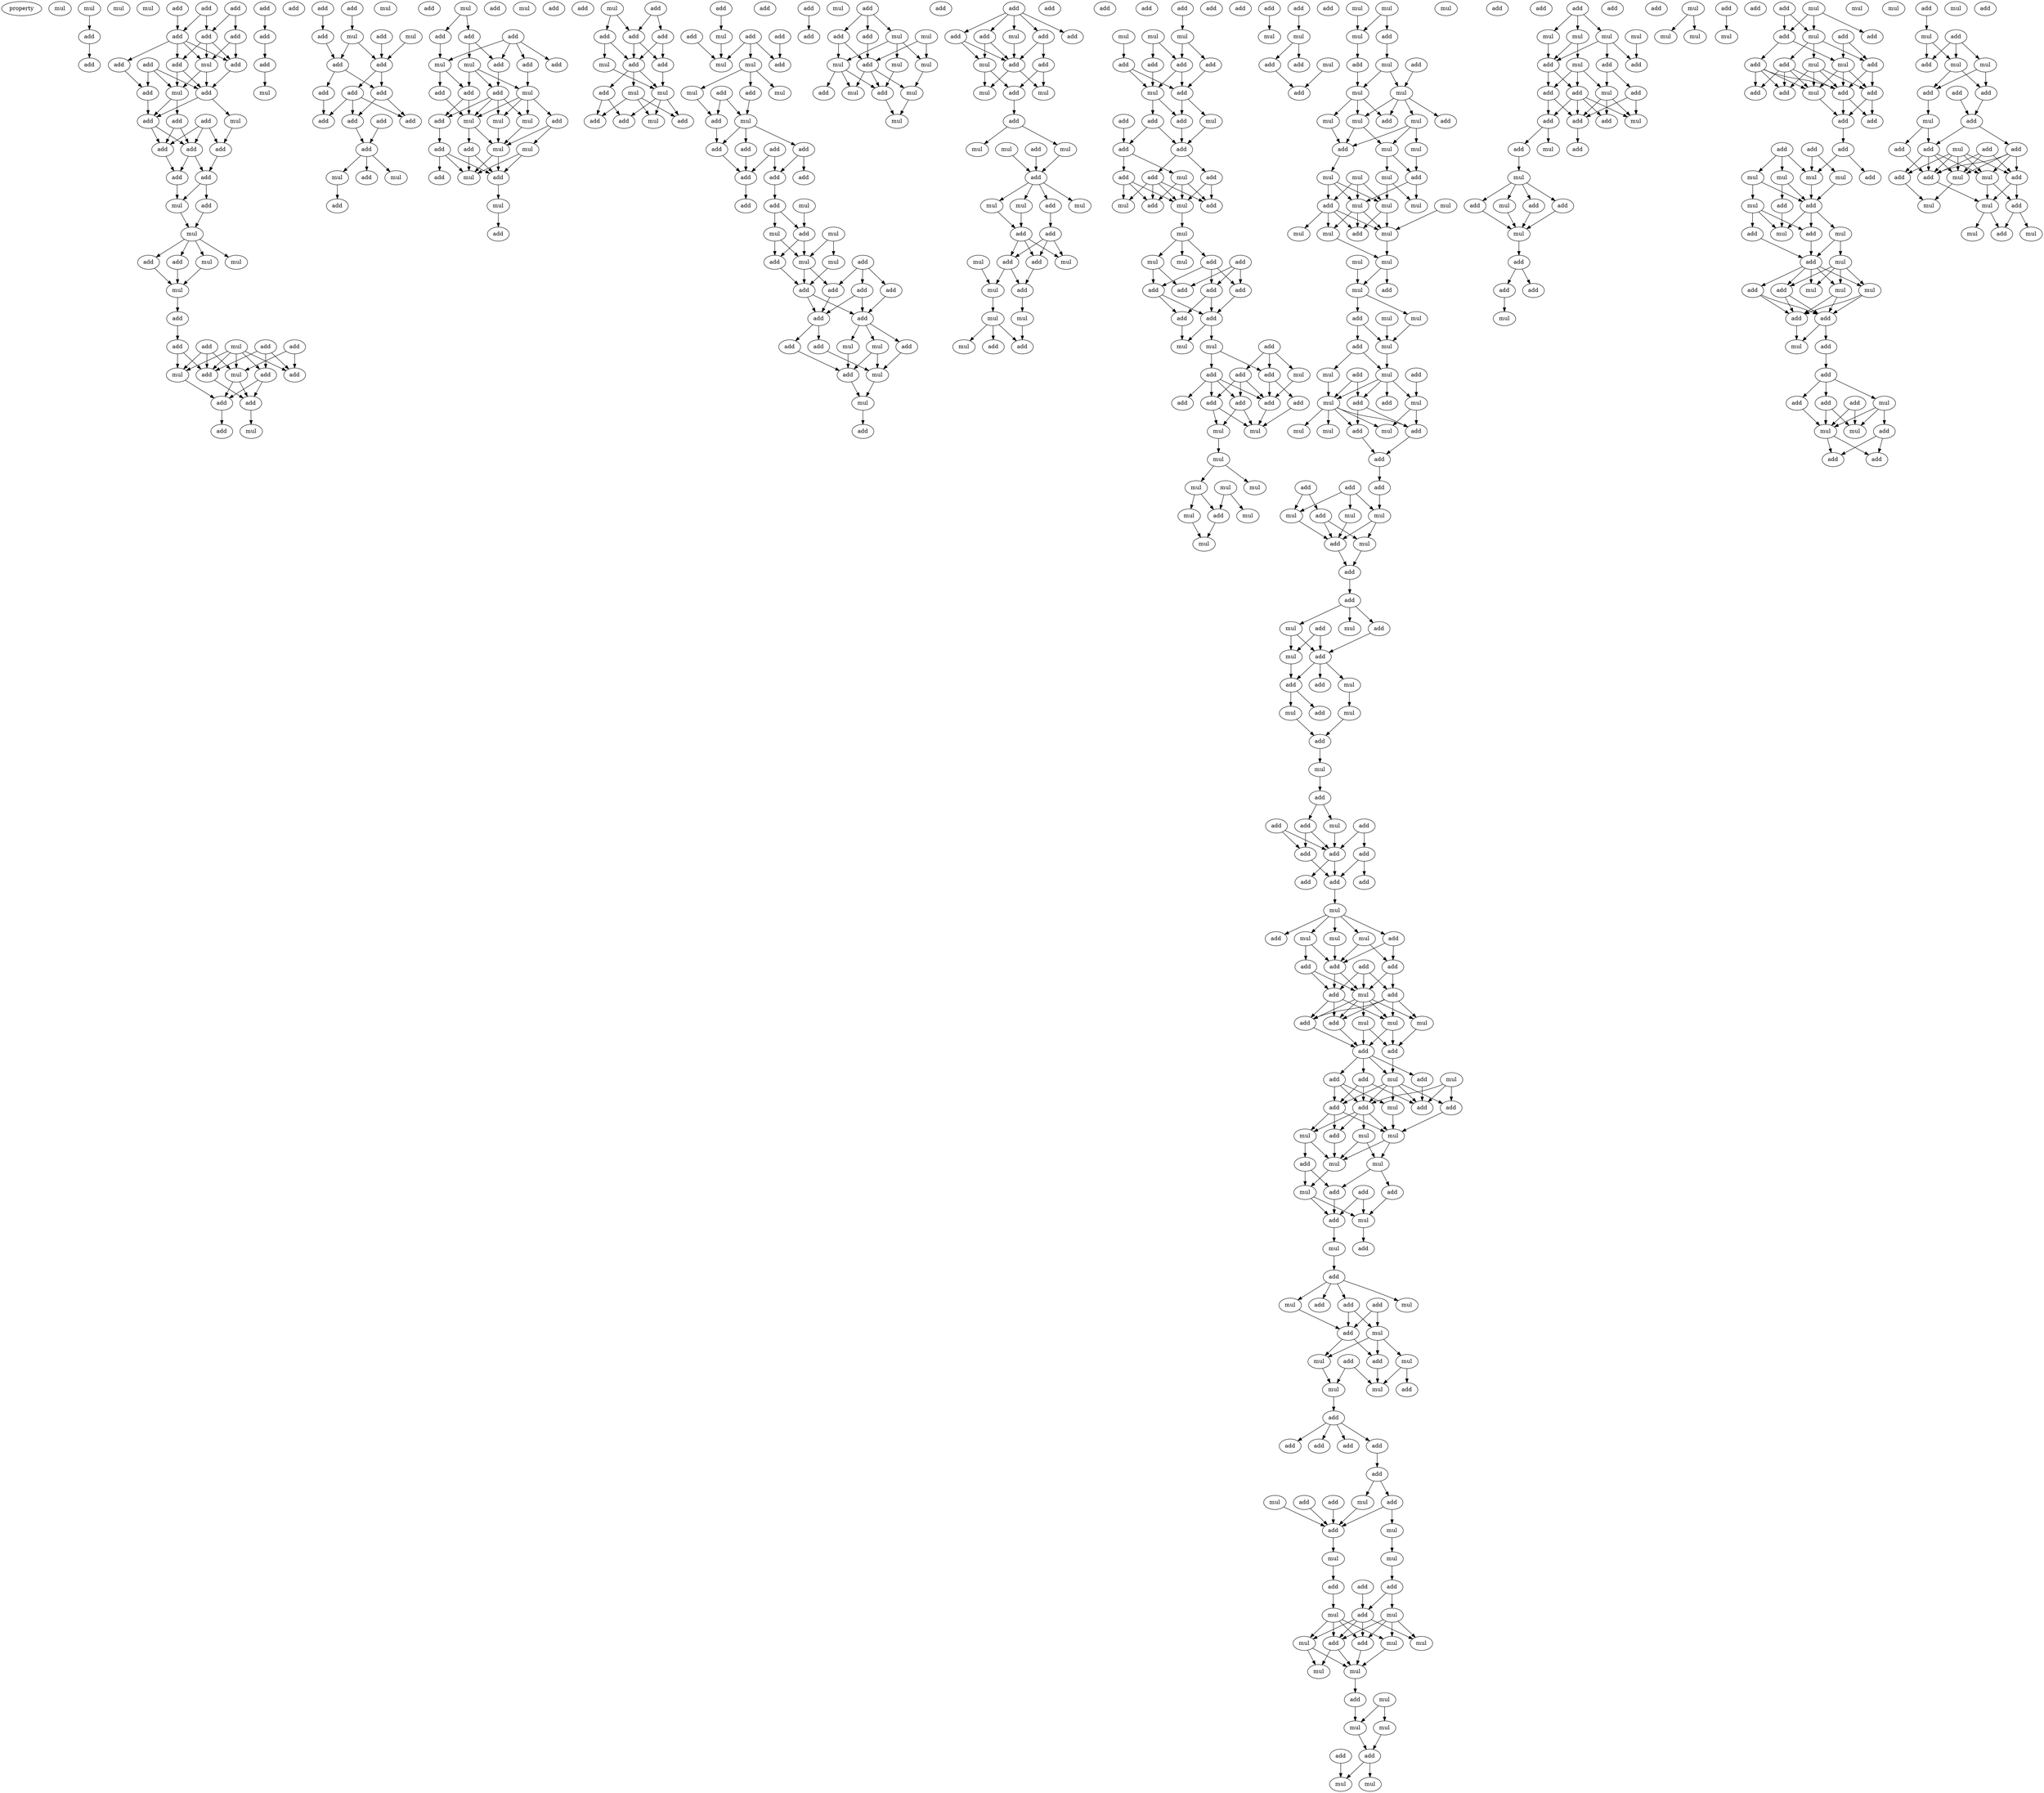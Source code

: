 digraph {
    node [fontcolor=black]
    property [mul=2,lf=1.2]
    0 [ label = mul ];
    1 [ label = mul ];
    2 [ label = mul ];
    3 [ label = add ];
    4 [ label = mul ];
    5 [ label = add ];
    6 [ label = add ];
    7 [ label = add ];
    8 [ label = add ];
    9 [ label = add ];
    10 [ label = add ];
    11 [ label = add ];
    12 [ label = add ];
    13 [ label = add ];
    14 [ label = mul ];
    15 [ label = add ];
    16 [ label = add ];
    17 [ label = add ];
    18 [ label = add ];
    19 [ label = mul ];
    20 [ label = add ];
    21 [ label = add ];
    22 [ label = add ];
    23 [ label = mul ];
    24 [ label = add ];
    25 [ label = add ];
    26 [ label = add ];
    27 [ label = add ];
    28 [ label = add ];
    29 [ label = add ];
    30 [ label = mul ];
    31 [ label = mul ];
    32 [ label = add ];
    33 [ label = mul ];
    34 [ label = add ];
    35 [ label = mul ];
    36 [ label = mul ];
    37 [ label = add ];
    38 [ label = add ];
    39 [ label = mul ];
    40 [ label = add ];
    41 [ label = add ];
    42 [ label = add ];
    43 [ label = add ];
    44 [ label = mul ];
    45 [ label = add ];
    46 [ label = mul ];
    47 [ label = add ];
    48 [ label = add ];
    49 [ label = add ];
    50 [ label = add ];
    51 [ label = add ];
    52 [ label = mul ];
    53 [ label = add ];
    54 [ label = add ];
    55 [ label = add ];
    56 [ label = mul ];
    57 [ label = add ];
    58 [ label = add ];
    59 [ label = add ];
    60 [ label = add ];
    61 [ label = mul ];
    62 [ label = mul ];
    63 [ label = add ];
    64 [ label = add ];
    65 [ label = add ];
    66 [ label = add ];
    67 [ label = add ];
    68 [ label = add ];
    69 [ label = add ];
    70 [ label = add ];
    71 [ label = add ];
    72 [ label = add ];
    73 [ label = mul ];
    74 [ label = mul ];
    75 [ label = add ];
    76 [ label = add ];
    77 [ label = mul ];
    78 [ label = add ];
    79 [ label = mul ];
    80 [ label = add ];
    81 [ label = add ];
    82 [ label = add ];
    83 [ label = add ];
    84 [ label = add ];
    85 [ label = add ];
    86 [ label = mul ];
    87 [ label = mul ];
    88 [ label = add ];
    89 [ label = add ];
    90 [ label = mul ];
    91 [ label = add ];
    92 [ label = mul ];
    93 [ label = add ];
    94 [ label = add ];
    95 [ label = mul ];
    96 [ label = mul ];
    97 [ label = mul ];
    98 [ label = add ];
    99 [ label = add ];
    100 [ label = mul ];
    101 [ label = mul ];
    102 [ label = add ];
    103 [ label = add ];
    104 [ label = add ];
    105 [ label = mul ];
    106 [ label = add ];
    107 [ label = mul ];
    108 [ label = add ];
    109 [ label = add ];
    110 [ label = add ];
    111 [ label = mul ];
    112 [ label = add ];
    113 [ label = add ];
    114 [ label = add ];
    115 [ label = add ];
    116 [ label = add ];
    117 [ label = mul ];
    118 [ label = add ];
    119 [ label = mul ];
    120 [ label = mul ];
    121 [ label = add ];
    122 [ label = mul ];
    123 [ label = add ];
    124 [ label = add ];
    125 [ label = add ];
    126 [ label = add ];
    127 [ label = add ];
    128 [ label = add ];
    129 [ label = add ];
    130 [ label = mul ];
    131 [ label = mul ];
    132 [ label = mul ];
    133 [ label = add ];
    134 [ label = add ];
    135 [ label = add ];
    136 [ label = mul ];
    137 [ label = mul ];
    138 [ label = add ];
    139 [ label = mul ];
    140 [ label = add ];
    141 [ label = add ];
    142 [ label = add ];
    143 [ label = add ];
    144 [ label = add ];
    145 [ label = add ];
    146 [ label = add ];
    147 [ label = add ];
    148 [ label = add ];
    149 [ label = mul ];
    150 [ label = mul ];
    151 [ label = add ];
    152 [ label = mul ];
    153 [ label = mul ];
    154 [ label = add ];
    155 [ label = mul ];
    156 [ label = add ];
    157 [ label = add ];
    158 [ label = add ];
    159 [ label = add ];
    160 [ label = add ];
    161 [ label = add ];
    162 [ label = add ];
    163 [ label = add ];
    164 [ label = add ];
    165 [ label = add ];
    166 [ label = mul ];
    167 [ label = mul ];
    168 [ label = add ];
    169 [ label = mul ];
    170 [ label = mul ];
    171 [ label = add ];
    172 [ label = add ];
    173 [ label = mul ];
    174 [ label = add ];
    175 [ label = add ];
    176 [ label = add ];
    177 [ label = add ];
    178 [ label = mul ];
    179 [ label = mul ];
    180 [ label = add ];
    181 [ label = mul ];
    182 [ label = add ];
    183 [ label = mul ];
    184 [ label = mul ];
    185 [ label = add ];
    186 [ label = mul ];
    187 [ label = add ];
    188 [ label = mul ];
    189 [ label = mul ];
    190 [ label = add ];
    191 [ label = add ];
    192 [ label = add ];
    193 [ label = add ];
    194 [ label = add ];
    195 [ label = mul ];
    196 [ label = mul ];
    197 [ label = add ];
    198 [ label = add ];
    199 [ label = add ];
    200 [ label = add ];
    201 [ label = mul ];
    202 [ label = mul ];
    203 [ label = add ];
    204 [ label = mul ];
    205 [ label = mul ];
    206 [ label = add ];
    207 [ label = mul ];
    208 [ label = add ];
    209 [ label = mul ];
    210 [ label = add ];
    211 [ label = add ];
    212 [ label = mul ];
    213 [ label = mul ];
    214 [ label = add ];
    215 [ label = add ];
    216 [ label = add ];
    217 [ label = add ];
    218 [ label = mul ];
    219 [ label = mul ];
    220 [ label = mul ];
    221 [ label = add ];
    222 [ label = mul ];
    223 [ label = mul ];
    224 [ label = add ];
    225 [ label = add ];
    226 [ label = mul ];
    227 [ label = add ];
    228 [ label = add ];
    229 [ label = mul ];
    230 [ label = mul ];
    231 [ label = mul ];
    232 [ label = add ];
    233 [ label = add ];
    234 [ label = add ];
    235 [ label = add ];
    236 [ label = add ];
    237 [ label = mul ];
    238 [ label = add ];
    239 [ label = add ];
    240 [ label = add ];
    241 [ label = mul ];
    242 [ label = add ];
    243 [ label = add ];
    244 [ label = mul ];
    245 [ label = add ];
    246 [ label = add ];
    247 [ label = add ];
    248 [ label = mul ];
    249 [ label = mul ];
    250 [ label = add ];
    251 [ label = add ];
    252 [ label = mul ];
    253 [ label = mul ];
    254 [ label = add ];
    255 [ label = add ];
    256 [ label = mul ];
    257 [ label = add ];
    258 [ label = add ];
    259 [ label = add ];
    260 [ label = add ];
    261 [ label = add ];
    262 [ label = add ];
    263 [ label = add ];
    264 [ label = mul ];
    265 [ label = mul ];
    266 [ label = add ];
    267 [ label = add ];
    268 [ label = add ];
    269 [ label = mul ];
    270 [ label = add ];
    271 [ label = add ];
    272 [ label = add ];
    273 [ label = add ];
    274 [ label = add ];
    275 [ label = add ];
    276 [ label = mul ];
    277 [ label = mul ];
    278 [ label = add ];
    279 [ label = mul ];
    280 [ label = mul ];
    281 [ label = mul ];
    282 [ label = mul ];
    283 [ label = mul ];
    284 [ label = add ];
    285 [ label = mul ];
    286 [ label = mul ];
    287 [ label = add ];
    288 [ label = mul ];
    289 [ label = add ];
    290 [ label = mul ];
    291 [ label = add ];
    292 [ label = add ];
    293 [ label = add ];
    294 [ label = mul ];
    295 [ label = add ];
    296 [ label = mul ];
    297 [ label = mul ];
    298 [ label = mul ];
    299 [ label = add ];
    300 [ label = mul ];
    301 [ label = add ];
    302 [ label = add ];
    303 [ label = mul ];
    304 [ label = mul ];
    305 [ label = mul ];
    306 [ label = mul ];
    307 [ label = mul ];
    308 [ label = add ];
    309 [ label = add ];
    310 [ label = mul ];
    311 [ label = mul ];
    312 [ label = add ];
    313 [ label = add ];
    314 [ label = mul ];
    315 [ label = mul ];
    316 [ label = mul ];
    317 [ label = mul ];
    318 [ label = mul ];
    319 [ label = mul ];
    320 [ label = mul ];
    321 [ label = add ];
    322 [ label = mul ];
    323 [ label = mul ];
    324 [ label = add ];
    325 [ label = mul ];
    326 [ label = mul ];
    327 [ label = mul ];
    328 [ label = mul ];
    329 [ label = add ];
    330 [ label = add ];
    331 [ label = mul ];
    332 [ label = mul ];
    333 [ label = mul ];
    334 [ label = add ];
    335 [ label = add ];
    336 [ label = mul ];
    337 [ label = add ];
    338 [ label = mul ];
    339 [ label = mul ];
    340 [ label = add ];
    341 [ label = add ];
    342 [ label = mul ];
    343 [ label = mul ];
    344 [ label = add ];
    345 [ label = add ];
    346 [ label = mul ];
    347 [ label = mul ];
    348 [ label = add ];
    349 [ label = add ];
    350 [ label = add ];
    351 [ label = add ];
    352 [ label = add ];
    353 [ label = mul ];
    354 [ label = mul ];
    355 [ label = mul ];
    356 [ label = mul ];
    357 [ label = add ];
    358 [ label = add ];
    359 [ label = add ];
    360 [ label = mul ];
    361 [ label = add ];
    362 [ label = mul ];
    363 [ label = add ];
    364 [ label = mul ];
    365 [ label = add ];
    366 [ label = mul ];
    367 [ label = mul ];
    368 [ label = add ];
    369 [ label = add ];
    370 [ label = add ];
    371 [ label = mul ];
    372 [ label = mul ];
    373 [ label = add ];
    374 [ label = mul ];
    375 [ label = add ];
    376 [ label = mul ];
    377 [ label = add ];
    378 [ label = add ];
    379 [ label = add ];
    380 [ label = add ];
    381 [ label = add ];
    382 [ label = add ];
    383 [ label = add ];
    384 [ label = add ];
    385 [ label = add ];
    386 [ label = add ];
    387 [ label = mul ];
    388 [ label = add ];
    389 [ label = mul ];
    390 [ label = mul ];
    391 [ label = add ];
    392 [ label = mul ];
    393 [ label = add ];
    394 [ label = add ];
    395 [ label = add ];
    396 [ label = add ];
    397 [ label = mul ];
    398 [ label = add ];
    399 [ label = add ];
    400 [ label = mul ];
    401 [ label = mul ];
    402 [ label = add ];
    403 [ label = add ];
    404 [ label = mul ];
    405 [ label = add ];
    406 [ label = add ];
    407 [ label = mul ];
    408 [ label = mul ];
    409 [ label = add ];
    410 [ label = add ];
    411 [ label = add ];
    412 [ label = mul ];
    413 [ label = add ];
    414 [ label = add ];
    415 [ label = add ];
    416 [ label = add ];
    417 [ label = add ];
    418 [ label = mul ];
    419 [ label = mul ];
    420 [ label = mul ];
    421 [ label = add ];
    422 [ label = mul ];
    423 [ label = mul ];
    424 [ label = mul ];
    425 [ label = add ];
    426 [ label = add ];
    427 [ label = add ];
    428 [ label = mul ];
    429 [ label = add ];
    430 [ label = mul ];
    431 [ label = add ];
    432 [ label = add ];
    433 [ label = add ];
    434 [ label = mul ];
    435 [ label = mul ];
    436 [ label = add ];
    437 [ label = add ];
    438 [ label = mul ];
    439 [ label = add ];
    440 [ label = add ];
    441 [ label = mul ];
    442 [ label = mul ];
    443 [ label = add ];
    444 [ label = add ];
    445 [ label = mul ];
    446 [ label = mul ];
    447 [ label = add ];
    448 [ label = add ];
    449 [ label = add ];
    450 [ label = add ];
    451 [ label = add ];
    452 [ label = add ];
    453 [ label = add ];
    454 [ label = mul ];
    455 [ label = mul ];
    456 [ label = add ];
    457 [ label = add ];
    458 [ label = mul ];
    459 [ label = add ];
    460 [ label = mul ];
    461 [ label = mul ];
    462 [ label = add ];
    463 [ label = add ];
    464 [ label = add ];
    465 [ label = add ];
    466 [ label = mul ];
    467 [ label = mul ];
    468 [ label = add ];
    469 [ label = mul ];
    470 [ label = mul ];
    471 [ label = mul ];
    472 [ label = add ];
    473 [ label = mul ];
    474 [ label = mul ];
    475 [ label = add ];
    476 [ label = mul ];
    477 [ label = mul ];
    478 [ label = mul ];
    479 [ label = add ];
    480 [ label = add ];
    481 [ label = add ];
    482 [ label = mul ];
    483 [ label = mul ];
    484 [ label = add ];
    485 [ label = mul ];
    486 [ label = mul ];
    487 [ label = mul ];
    488 [ label = mul ];
    489 [ label = mul ];
    490 [ label = add ];
    491 [ label = add ];
    492 [ label = add ];
    493 [ label = add ];
    494 [ label = add ];
    495 [ label = mul ];
    496 [ label = add ];
    497 [ label = mul ];
    498 [ label = add ];
    499 [ label = add ];
    500 [ label = add ];
    501 [ label = add ];
    502 [ label = add ];
    503 [ label = mul ];
    504 [ label = mul ];
    505 [ label = add ];
    506 [ label = mul ];
    507 [ label = add ];
    508 [ label = add ];
    509 [ label = add ];
    510 [ label = mul ];
    511 [ label = add ];
    512 [ label = add ];
    513 [ label = add ];
    514 [ label = add ];
    515 [ label = mul ];
    516 [ label = mul ];
    517 [ label = mul ];
    518 [ label = mul ];
    519 [ label = add ];
    520 [ label = mul ];
    521 [ label = add ];
    522 [ label = mul ];
    523 [ label = add ];
    524 [ label = add ];
    525 [ label = add ];
    526 [ label = add ];
    527 [ label = mul ];
    528 [ label = add ];
    529 [ label = mul ];
    530 [ label = add ];
    531 [ label = add ];
    532 [ label = mul ];
    533 [ label = add ];
    534 [ label = add ];
    535 [ label = mul ];
    536 [ label = add ];
    537 [ label = add ];
    538 [ label = add ];
    539 [ label = add ];
    540 [ label = add ];
    541 [ label = add ];
    542 [ label = add ];
    543 [ label = mul ];
    544 [ label = mul ];
    545 [ label = mul ];
    546 [ label = mul ];
    547 [ label = add ];
    548 [ label = add ];
    549 [ label = add ];
    550 [ label = mul ];
    551 [ label = mul ];
    552 [ label = mul ];
    553 [ label = add ];
    554 [ label = add ];
    555 [ label = add ];
    556 [ label = mul ];
    557 [ label = add ];
    558 [ label = add ];
    559 [ label = mul ];
    560 [ label = mul ];
    561 [ label = mul ];
    562 [ label = add ];
    563 [ label = add ];
    564 [ label = mul ];
    565 [ label = add ];
    566 [ label = mul ];
    567 [ label = add ];
    568 [ label = add ];
    569 [ label = add ];
    570 [ label = mul ];
    571 [ label = add ];
    572 [ label = mul ];
    573 [ label = mul ];
    574 [ label = add ];
    575 [ label = add ];
    576 [ label = add ];
    577 [ label = mul ];
    578 [ label = add ];
    579 [ label = add ];
    580 [ label = mul ];
    581 [ label = mul ];
    582 [ label = mul ];
    583 [ label = add ];
    584 [ label = mul ];
    585 [ label = add ];
    586 [ label = add ];
    587 [ label = add ];
    588 [ label = mul ];
    589 [ label = add ];
    590 [ label = add ];
    591 [ label = add ];
    592 [ label = add ];
    593 [ label = mul ];
    594 [ label = add ];
    595 [ label = mul ];
    596 [ label = add ];
    597 [ label = add ];
    598 [ label = add ];
    599 [ label = mul ];
    600 [ label = add ];
    601 [ label = add ];
    602 [ label = mul ];
    603 [ label = mul ];
    604 [ label = mul ];
    605 [ label = add ];
    606 [ label = mul ];
    1 -> 3 [ name = 0 ];
    3 -> 6 [ name = 1 ];
    5 -> 11 [ name = 2 ];
    7 -> 9 [ name = 3 ];
    7 -> 10 [ name = 4 ];
    8 -> 9 [ name = 5 ];
    8 -> 11 [ name = 6 ];
    9 -> 13 [ name = 7 ];
    9 -> 14 [ name = 8 ];
    9 -> 15 [ name = 9 ];
    10 -> 14 [ name = 10 ];
    10 -> 15 [ name = 11 ];
    11 -> 12 [ name = 12 ];
    11 -> 13 [ name = 13 ];
    11 -> 14 [ name = 14 ];
    11 -> 15 [ name = 15 ];
    12 -> 18 [ name = 16 ];
    13 -> 17 [ name = 17 ];
    13 -> 19 [ name = 18 ];
    14 -> 17 [ name = 19 ];
    14 -> 19 [ name = 20 ];
    15 -> 17 [ name = 21 ];
    16 -> 17 [ name = 22 ];
    16 -> 18 [ name = 23 ];
    16 -> 19 [ name = 24 ];
    17 -> 20 [ name = 25 ];
    17 -> 23 [ name = 26 ];
    18 -> 20 [ name = 27 ];
    19 -> 20 [ name = 28 ];
    19 -> 22 [ name = 29 ];
    20 -> 25 [ name = 30 ];
    20 -> 26 [ name = 31 ];
    21 -> 24 [ name = 32 ];
    21 -> 25 [ name = 33 ];
    21 -> 26 [ name = 34 ];
    22 -> 25 [ name = 35 ];
    22 -> 26 [ name = 36 ];
    23 -> 24 [ name = 37 ];
    24 -> 27 [ name = 38 ];
    25 -> 28 [ name = 39 ];
    26 -> 27 [ name = 40 ];
    26 -> 28 [ name = 41 ];
    27 -> 29 [ name = 42 ];
    27 -> 30 [ name = 43 ];
    28 -> 30 [ name = 44 ];
    29 -> 31 [ name = 45 ];
    30 -> 31 [ name = 46 ];
    31 -> 32 [ name = 47 ];
    31 -> 33 [ name = 48 ];
    31 -> 34 [ name = 49 ];
    31 -> 35 [ name = 50 ];
    32 -> 36 [ name = 51 ];
    34 -> 36 [ name = 52 ];
    35 -> 36 [ name = 53 ];
    36 -> 37 [ name = 54 ];
    37 -> 42 [ name = 55 ];
    38 -> 44 [ name = 56 ];
    38 -> 46 [ name = 57 ];
    38 -> 47 [ name = 58 ];
    39 -> 43 [ name = 59 ];
    39 -> 44 [ name = 60 ];
    39 -> 45 [ name = 61 ];
    39 -> 46 [ name = 62 ];
    39 -> 47 [ name = 63 ];
    40 -> 43 [ name = 64 ];
    40 -> 45 [ name = 65 ];
    40 -> 47 [ name = 66 ];
    41 -> 44 [ name = 67 ];
    41 -> 45 [ name = 68 ];
    42 -> 46 [ name = 69 ];
    42 -> 47 [ name = 70 ];
    43 -> 48 [ name = 71 ];
    43 -> 49 [ name = 72 ];
    44 -> 48 [ name = 73 ];
    44 -> 49 [ name = 74 ];
    46 -> 49 [ name = 75 ];
    47 -> 48 [ name = 76 ];
    48 -> 52 [ name = 77 ];
    49 -> 51 [ name = 78 ];
    50 -> 53 [ name = 79 ];
    53 -> 55 [ name = 80 ];
    55 -> 56 [ name = 81 ];
    57 -> 60 [ name = 82 ];
    58 -> 62 [ name = 83 ];
    59 -> 64 [ name = 84 ];
    60 -> 63 [ name = 85 ];
    61 -> 64 [ name = 86 ];
    62 -> 63 [ name = 87 ];
    62 -> 64 [ name = 88 ];
    63 -> 65 [ name = 89 ];
    63 -> 67 [ name = 90 ];
    64 -> 66 [ name = 91 ];
    64 -> 67 [ name = 92 ];
    65 -> 71 [ name = 93 ];
    66 -> 68 [ name = 94 ];
    66 -> 70 [ name = 95 ];
    66 -> 71 [ name = 96 ];
    67 -> 68 [ name = 97 ];
    67 -> 70 [ name = 98 ];
    68 -> 72 [ name = 99 ];
    69 -> 72 [ name = 100 ];
    72 -> 73 [ name = 101 ];
    72 -> 75 [ name = 102 ];
    72 -> 77 [ name = 103 ];
    73 -> 78 [ name = 104 ];
    79 -> 80 [ name = 105 ];
    79 -> 82 [ name = 106 ];
    80 -> 86 [ name = 107 ];
    81 -> 83 [ name = 108 ];
    81 -> 84 [ name = 109 ];
    81 -> 85 [ name = 110 ];
    81 -> 86 [ name = 111 ];
    82 -> 83 [ name = 112 ];
    82 -> 87 [ name = 113 ];
    83 -> 91 [ name = 114 ];
    85 -> 90 [ name = 115 ];
    86 -> 88 [ name = 116 ];
    86 -> 89 [ name = 117 ];
    87 -> 88 [ name = 118 ];
    87 -> 90 [ name = 119 ];
    87 -> 91 [ name = 120 ];
    88 -> 92 [ name = 121 ];
    88 -> 93 [ name = 122 ];
    89 -> 92 [ name = 123 ];
    90 -> 92 [ name = 124 ];
    90 -> 94 [ name = 125 ];
    90 -> 95 [ name = 126 ];
    90 -> 96 [ name = 127 ];
    91 -> 92 [ name = 128 ];
    91 -> 93 [ name = 129 ];
    91 -> 95 [ name = 130 ];
    91 -> 96 [ name = 131 ];
    92 -> 97 [ name = 132 ];
    92 -> 98 [ name = 133 ];
    93 -> 99 [ name = 134 ];
    94 -> 97 [ name = 135 ];
    94 -> 100 [ name = 136 ];
    95 -> 97 [ name = 137 ];
    96 -> 97 [ name = 138 ];
    97 -> 101 [ name = 139 ];
    97 -> 104 [ name = 140 ];
    98 -> 101 [ name = 141 ];
    98 -> 104 [ name = 142 ];
    99 -> 101 [ name = 143 ];
    99 -> 102 [ name = 144 ];
    99 -> 104 [ name = 145 ];
    100 -> 101 [ name = 146 ];
    100 -> 104 [ name = 147 ];
    104 -> 105 [ name = 148 ];
    105 -> 106 [ name = 149 ];
    110 -> 112 [ name = 150 ];
    110 -> 114 [ name = 151 ];
    111 -> 112 [ name = 152 ];
    111 -> 113 [ name = 153 ];
    112 -> 115 [ name = 154 ];
    112 -> 116 [ name = 155 ];
    113 -> 115 [ name = 156 ];
    113 -> 117 [ name = 157 ];
    114 -> 115 [ name = 158 ];
    114 -> 116 [ name = 159 ];
    115 -> 118 [ name = 160 ];
    115 -> 119 [ name = 161 ];
    115 -> 120 [ name = 162 ];
    116 -> 120 [ name = 163 ];
    117 -> 120 [ name = 164 ];
    118 -> 121 [ name = 165 ];
    118 -> 123 [ name = 166 ];
    119 -> 121 [ name = 167 ];
    119 -> 122 [ name = 168 ];
    119 -> 124 [ name = 169 ];
    120 -> 122 [ name = 170 ];
    120 -> 123 [ name = 171 ];
    120 -> 124 [ name = 172 ];
    125 -> 130 [ name = 173 ];
    126 -> 131 [ name = 174 ];
    127 -> 131 [ name = 175 ];
    127 -> 132 [ name = 176 ];
    127 -> 133 [ name = 177 ];
    128 -> 133 [ name = 178 ];
    130 -> 131 [ name = 179 ];
    132 -> 135 [ name = 180 ];
    132 -> 136 [ name = 181 ];
    132 -> 137 [ name = 182 ];
    134 -> 138 [ name = 183 ];
    134 -> 139 [ name = 184 ];
    135 -> 139 [ name = 185 ];
    136 -> 138 [ name = 186 ];
    138 -> 141 [ name = 187 ];
    139 -> 141 [ name = 188 ];
    139 -> 142 [ name = 189 ];
    139 -> 143 [ name = 190 ];
    140 -> 144 [ name = 191 ];
    140 -> 145 [ name = 192 ];
    141 -> 145 [ name = 193 ];
    142 -> 145 [ name = 194 ];
    143 -> 144 [ name = 195 ];
    143 -> 146 [ name = 196 ];
    144 -> 147 [ name = 197 ];
    145 -> 148 [ name = 198 ];
    147 -> 150 [ name = 199 ];
    147 -> 151 [ name = 200 ];
    149 -> 151 [ name = 201 ];
    150 -> 153 [ name = 202 ];
    150 -> 156 [ name = 203 ];
    151 -> 153 [ name = 204 ];
    151 -> 156 [ name = 205 ];
    152 -> 153 [ name = 206 ];
    152 -> 155 [ name = 207 ];
    153 -> 158 [ name = 208 ];
    153 -> 160 [ name = 209 ];
    154 -> 157 [ name = 210 ];
    154 -> 158 [ name = 211 ];
    154 -> 159 [ name = 212 ];
    155 -> 160 [ name = 213 ];
    156 -> 160 [ name = 214 ];
    157 -> 161 [ name = 215 ];
    158 -> 162 [ name = 216 ];
    159 -> 161 [ name = 217 ];
    159 -> 162 [ name = 218 ];
    160 -> 161 [ name = 219 ];
    160 -> 162 [ name = 220 ];
    161 -> 165 [ name = 221 ];
    161 -> 166 [ name = 222 ];
    161 -> 167 [ name = 223 ];
    162 -> 163 [ name = 224 ];
    162 -> 164 [ name = 225 ];
    163 -> 169 [ name = 226 ];
    164 -> 168 [ name = 227 ];
    165 -> 169 [ name = 228 ];
    166 -> 168 [ name = 229 ];
    167 -> 168 [ name = 230 ];
    167 -> 169 [ name = 231 ];
    168 -> 170 [ name = 232 ];
    169 -> 170 [ name = 233 ];
    170 -> 171 [ name = 234 ];
    172 -> 174 [ name = 235 ];
    175 -> 177 [ name = 236 ];
    175 -> 178 [ name = 237 ];
    175 -> 180 [ name = 238 ];
    177 -> 182 [ name = 239 ];
    178 -> 181 [ name = 240 ];
    178 -> 183 [ name = 241 ];
    178 -> 184 [ name = 242 ];
    179 -> 181 [ name = 243 ];
    179 -> 182 [ name = 244 ];
    180 -> 182 [ name = 245 ];
    180 -> 184 [ name = 246 ];
    181 -> 186 [ name = 247 ];
    182 -> 186 [ name = 248 ];
    182 -> 187 [ name = 249 ];
    182 -> 188 [ name = 250 ];
    183 -> 187 [ name = 251 ];
    184 -> 185 [ name = 252 ];
    184 -> 187 [ name = 253 ];
    184 -> 188 [ name = 254 ];
    186 -> 189 [ name = 255 ];
    187 -> 189 [ name = 256 ];
    190 -> 191 [ name = 257 ];
    190 -> 192 [ name = 258 ];
    190 -> 193 [ name = 259 ];
    190 -> 194 [ name = 260 ];
    190 -> 195 [ name = 261 ];
    191 -> 197 [ name = 262 ];
    191 -> 198 [ name = 263 ];
    192 -> 196 [ name = 264 ];
    192 -> 198 [ name = 265 ];
    194 -> 196 [ name = 266 ];
    194 -> 198 [ name = 267 ];
    195 -> 198 [ name = 268 ];
    196 -> 199 [ name = 269 ];
    196 -> 201 [ name = 270 ];
    197 -> 199 [ name = 271 ];
    197 -> 202 [ name = 272 ];
    198 -> 201 [ name = 273 ];
    198 -> 202 [ name = 274 ];
    199 -> 203 [ name = 275 ];
    203 -> 205 [ name = 276 ];
    203 -> 207 [ name = 277 ];
    204 -> 208 [ name = 278 ];
    206 -> 208 [ name = 279 ];
    207 -> 208 [ name = 280 ];
    208 -> 209 [ name = 281 ];
    208 -> 211 [ name = 282 ];
    208 -> 212 [ name = 283 ];
    208 -> 213 [ name = 284 ];
    209 -> 214 [ name = 285 ];
    211 -> 215 [ name = 286 ];
    212 -> 214 [ name = 287 ];
    214 -> 216 [ name = 288 ];
    214 -> 217 [ name = 289 ];
    214 -> 218 [ name = 290 ];
    215 -> 216 [ name = 291 ];
    215 -> 217 [ name = 292 ];
    215 -> 218 [ name = 293 ];
    216 -> 220 [ name = 294 ];
    216 -> 221 [ name = 295 ];
    217 -> 221 [ name = 296 ];
    219 -> 220 [ name = 297 ];
    220 -> 222 [ name = 298 ];
    221 -> 223 [ name = 299 ];
    222 -> 224 [ name = 300 ];
    222 -> 225 [ name = 301 ];
    222 -> 226 [ name = 302 ];
    223 -> 225 [ name = 303 ];
    228 -> 229 [ name = 304 ];
    229 -> 233 [ name = 305 ];
    229 -> 234 [ name = 306 ];
    230 -> 232 [ name = 307 ];
    230 -> 234 [ name = 308 ];
    231 -> 235 [ name = 309 ];
    232 -> 237 [ name = 310 ];
    233 -> 236 [ name = 311 ];
    234 -> 236 [ name = 312 ];
    234 -> 237 [ name = 313 ];
    235 -> 236 [ name = 314 ];
    235 -> 237 [ name = 315 ];
    236 -> 239 [ name = 316 ];
    236 -> 241 [ name = 317 ];
    237 -> 238 [ name = 318 ];
    237 -> 239 [ name = 319 ];
    238 -> 242 [ name = 320 ];
    238 -> 243 [ name = 321 ];
    239 -> 243 [ name = 322 ];
    240 -> 242 [ name = 323 ];
    241 -> 243 [ name = 324 ];
    242 -> 244 [ name = 325 ];
    242 -> 245 [ name = 326 ];
    243 -> 246 [ name = 327 ];
    243 -> 247 [ name = 328 ];
    244 -> 249 [ name = 329 ];
    244 -> 250 [ name = 330 ];
    244 -> 251 [ name = 331 ];
    245 -> 248 [ name = 332 ];
    245 -> 249 [ name = 333 ];
    245 -> 251 [ name = 334 ];
    246 -> 248 [ name = 335 ];
    246 -> 249 [ name = 336 ];
    246 -> 250 [ name = 337 ];
    246 -> 251 [ name = 338 ];
    247 -> 249 [ name = 339 ];
    247 -> 250 [ name = 340 ];
    249 -> 252 [ name = 341 ];
    252 -> 253 [ name = 342 ];
    252 -> 255 [ name = 343 ];
    252 -> 256 [ name = 344 ];
    253 -> 257 [ name = 345 ];
    253 -> 260 [ name = 346 ];
    254 -> 257 [ name = 347 ];
    254 -> 258 [ name = 348 ];
    254 -> 259 [ name = 349 ];
    255 -> 258 [ name = 350 ];
    255 -> 259 [ name = 351 ];
    255 -> 260 [ name = 352 ];
    258 -> 262 [ name = 353 ];
    259 -> 261 [ name = 354 ];
    259 -> 262 [ name = 355 ];
    260 -> 261 [ name = 356 ];
    260 -> 262 [ name = 357 ];
    261 -> 264 [ name = 358 ];
    262 -> 264 [ name = 359 ];
    262 -> 265 [ name = 360 ];
    263 -> 267 [ name = 361 ];
    263 -> 269 [ name = 362 ];
    263 -> 270 [ name = 363 ];
    265 -> 267 [ name = 364 ];
    265 -> 268 [ name = 365 ];
    267 -> 271 [ name = 366 ];
    267 -> 272 [ name = 367 ];
    268 -> 272 [ name = 368 ];
    268 -> 273 [ name = 369 ];
    268 -> 274 [ name = 370 ];
    268 -> 275 [ name = 371 ];
    269 -> 272 [ name = 372 ];
    270 -> 272 [ name = 373 ];
    270 -> 274 [ name = 374 ];
    270 -> 275 [ name = 375 ];
    271 -> 277 [ name = 376 ];
    272 -> 277 [ name = 377 ];
    274 -> 276 [ name = 378 ];
    274 -> 277 [ name = 379 ];
    275 -> 276 [ name = 380 ];
    275 -> 277 [ name = 381 ];
    276 -> 279 [ name = 382 ];
    279 -> 280 [ name = 383 ];
    279 -> 281 [ name = 384 ];
    280 -> 284 [ name = 385 ];
    280 -> 285 [ name = 386 ];
    282 -> 283 [ name = 387 ];
    282 -> 284 [ name = 388 ];
    284 -> 286 [ name = 389 ];
    285 -> 286 [ name = 390 ];
    287 -> 288 [ name = 391 ];
    289 -> 290 [ name = 392 ];
    290 -> 291 [ name = 393 ];
    290 -> 292 [ name = 394 ];
    291 -> 295 [ name = 395 ];
    294 -> 295 [ name = 396 ];
    296 -> 298 [ name = 397 ];
    297 -> 298 [ name = 398 ];
    297 -> 299 [ name = 399 ];
    298 -> 301 [ name = 400 ];
    299 -> 300 [ name = 401 ];
    300 -> 303 [ name = 402 ];
    300 -> 304 [ name = 403 ];
    301 -> 304 [ name = 404 ];
    302 -> 303 [ name = 405 ];
    303 -> 305 [ name = 406 ];
    303 -> 306 [ name = 407 ];
    303 -> 308 [ name = 408 ];
    303 -> 309 [ name = 409 ];
    304 -> 306 [ name = 410 ];
    304 -> 307 [ name = 411 ];
    304 -> 308 [ name = 412 ];
    305 -> 310 [ name = 413 ];
    305 -> 311 [ name = 414 ];
    305 -> 312 [ name = 415 ];
    306 -> 311 [ name = 416 ];
    306 -> 312 [ name = 417 ];
    307 -> 312 [ name = 418 ];
    310 -> 313 [ name = 419 ];
    311 -> 313 [ name = 420 ];
    311 -> 315 [ name = 421 ];
    312 -> 314 [ name = 422 ];
    313 -> 317 [ name = 423 ];
    313 -> 319 [ name = 424 ];
    314 -> 319 [ name = 425 ];
    314 -> 320 [ name = 426 ];
    314 -> 321 [ name = 427 ];
    315 -> 317 [ name = 428 ];
    315 -> 320 [ name = 429 ];
    316 -> 319 [ name = 430 ];
    316 -> 320 [ name = 431 ];
    316 -> 321 [ name = 432 ];
    318 -> 323 [ name = 433 ];
    319 -> 322 [ name = 434 ];
    319 -> 323 [ name = 435 ];
    319 -> 324 [ name = 436 ];
    320 -> 323 [ name = 437 ];
    320 -> 324 [ name = 438 ];
    321 -> 322 [ name = 439 ];
    321 -> 323 [ name = 440 ];
    321 -> 324 [ name = 441 ];
    321 -> 325 [ name = 442 ];
    322 -> 326 [ name = 443 ];
    323 -> 326 [ name = 444 ];
    326 -> 328 [ name = 445 ];
    326 -> 329 [ name = 446 ];
    327 -> 328 [ name = 447 ];
    328 -> 330 [ name = 448 ];
    328 -> 332 [ name = 449 ];
    330 -> 333 [ name = 450 ];
    330 -> 334 [ name = 451 ];
    331 -> 333 [ name = 452 ];
    332 -> 333 [ name = 453 ];
    333 -> 338 [ name = 454 ];
    334 -> 336 [ name = 455 ];
    334 -> 338 [ name = 456 ];
    335 -> 342 [ name = 457 ];
    336 -> 339 [ name = 458 ];
    337 -> 339 [ name = 459 ];
    337 -> 340 [ name = 460 ];
    338 -> 339 [ name = 461 ];
    338 -> 340 [ name = 462 ];
    338 -> 341 [ name = 463 ];
    338 -> 342 [ name = 464 ];
    339 -> 343 [ name = 465 ];
    339 -> 344 [ name = 466 ];
    339 -> 345 [ name = 467 ];
    339 -> 346 [ name = 468 ];
    339 -> 347 [ name = 469 ];
    340 -> 344 [ name = 470 ];
    340 -> 345 [ name = 471 ];
    342 -> 345 [ name = 472 ];
    342 -> 347 [ name = 473 ];
    344 -> 348 [ name = 474 ];
    345 -> 348 [ name = 475 ];
    348 -> 350 [ name = 476 ];
    349 -> 353 [ name = 477 ];
    349 -> 354 [ name = 478 ];
    349 -> 355 [ name = 479 ];
    350 -> 355 [ name = 480 ];
    351 -> 352 [ name = 481 ];
    351 -> 354 [ name = 482 ];
    352 -> 356 [ name = 483 ];
    352 -> 357 [ name = 484 ];
    353 -> 357 [ name = 485 ];
    354 -> 357 [ name = 486 ];
    355 -> 356 [ name = 487 ];
    355 -> 357 [ name = 488 ];
    356 -> 358 [ name = 489 ];
    357 -> 358 [ name = 490 ];
    358 -> 359 [ name = 491 ];
    359 -> 361 [ name = 492 ];
    359 -> 362 [ name = 493 ];
    359 -> 364 [ name = 494 ];
    361 -> 365 [ name = 495 ];
    363 -> 365 [ name = 496 ];
    363 -> 366 [ name = 497 ];
    364 -> 365 [ name = 498 ];
    364 -> 366 [ name = 499 ];
    365 -> 367 [ name = 500 ];
    365 -> 368 [ name = 501 ];
    365 -> 369 [ name = 502 ];
    366 -> 368 [ name = 503 ];
    367 -> 371 [ name = 504 ];
    368 -> 370 [ name = 505 ];
    368 -> 372 [ name = 506 ];
    371 -> 373 [ name = 507 ];
    372 -> 373 [ name = 508 ];
    373 -> 374 [ name = 509 ];
    374 -> 375 [ name = 510 ];
    375 -> 376 [ name = 511 ];
    375 -> 378 [ name = 512 ];
    376 -> 382 [ name = 513 ];
    377 -> 381 [ name = 514 ];
    377 -> 382 [ name = 515 ];
    378 -> 380 [ name = 516 ];
    378 -> 382 [ name = 517 ];
    379 -> 380 [ name = 518 ];
    379 -> 382 [ name = 519 ];
    380 -> 385 [ name = 520 ];
    381 -> 385 [ name = 521 ];
    381 -> 386 [ name = 522 ];
    382 -> 383 [ name = 523 ];
    382 -> 385 [ name = 524 ];
    385 -> 387 [ name = 525 ];
    387 -> 388 [ name = 526 ];
    387 -> 389 [ name = 527 ];
    387 -> 390 [ name = 528 ];
    387 -> 391 [ name = 529 ];
    387 -> 392 [ name = 530 ];
    389 -> 393 [ name = 531 ];
    390 -> 393 [ name = 532 ];
    390 -> 396 [ name = 533 ];
    391 -> 393 [ name = 534 ];
    391 -> 394 [ name = 535 ];
    392 -> 393 [ name = 536 ];
    392 -> 394 [ name = 537 ];
    393 -> 397 [ name = 538 ];
    393 -> 399 [ name = 539 ];
    394 -> 397 [ name = 540 ];
    394 -> 398 [ name = 541 ];
    395 -> 397 [ name = 542 ];
    395 -> 398 [ name = 543 ];
    395 -> 399 [ name = 544 ];
    396 -> 397 [ name = 545 ];
    396 -> 399 [ name = 546 ];
    397 -> 400 [ name = 547 ];
    397 -> 401 [ name = 548 ];
    397 -> 402 [ name = 549 ];
    397 -> 403 [ name = 550 ];
    397 -> 404 [ name = 551 ];
    398 -> 400 [ name = 552 ];
    398 -> 402 [ name = 553 ];
    398 -> 403 [ name = 554 ];
    398 -> 404 [ name = 555 ];
    399 -> 400 [ name = 556 ];
    399 -> 402 [ name = 557 ];
    399 -> 403 [ name = 558 ];
    400 -> 405 [ name = 559 ];
    400 -> 406 [ name = 560 ];
    401 -> 405 [ name = 561 ];
    401 -> 406 [ name = 562 ];
    402 -> 405 [ name = 563 ];
    403 -> 405 [ name = 564 ];
    404 -> 406 [ name = 565 ];
    405 -> 407 [ name = 566 ];
    405 -> 409 [ name = 567 ];
    405 -> 410 [ name = 568 ];
    405 -> 411 [ name = 569 ];
    406 -> 407 [ name = 570 ];
    407 -> 412 [ name = 571 ];
    407 -> 413 [ name = 572 ];
    407 -> 414 [ name = 573 ];
    407 -> 415 [ name = 574 ];
    407 -> 416 [ name = 575 ];
    408 -> 413 [ name = 576 ];
    408 -> 414 [ name = 577 ];
    408 -> 416 [ name = 578 ];
    409 -> 413 [ name = 579 ];
    410 -> 413 [ name = 580 ];
    410 -> 415 [ name = 581 ];
    410 -> 416 [ name = 582 ];
    411 -> 412 [ name = 583 ];
    411 -> 415 [ name = 584 ];
    411 -> 416 [ name = 585 ];
    412 -> 420 [ name = 586 ];
    414 -> 420 [ name = 587 ];
    415 -> 417 [ name = 588 ];
    415 -> 418 [ name = 589 ];
    415 -> 420 [ name = 590 ];
    416 -> 417 [ name = 591 ];
    416 -> 418 [ name = 592 ];
    416 -> 419 [ name = 593 ];
    416 -> 420 [ name = 594 ];
    417 -> 423 [ name = 595 ];
    418 -> 421 [ name = 596 ];
    418 -> 423 [ name = 597 ];
    419 -> 422 [ name = 598 ];
    419 -> 423 [ name = 599 ];
    420 -> 422 [ name = 600 ];
    420 -> 423 [ name = 601 ];
    421 -> 424 [ name = 602 ];
    421 -> 427 [ name = 603 ];
    422 -> 426 [ name = 604 ];
    422 -> 427 [ name = 605 ];
    423 -> 424 [ name = 606 ];
    424 -> 428 [ name = 607 ];
    424 -> 429 [ name = 608 ];
    425 -> 428 [ name = 609 ];
    425 -> 429 [ name = 610 ];
    426 -> 428 [ name = 611 ];
    427 -> 429 [ name = 612 ];
    428 -> 431 [ name = 613 ];
    429 -> 430 [ name = 614 ];
    430 -> 432 [ name = 615 ];
    432 -> 433 [ name = 616 ];
    432 -> 434 [ name = 617 ];
    432 -> 435 [ name = 618 ];
    432 -> 436 [ name = 619 ];
    433 -> 438 [ name = 620 ];
    433 -> 439 [ name = 621 ];
    435 -> 439 [ name = 622 ];
    437 -> 438 [ name = 623 ];
    437 -> 439 [ name = 624 ];
    438 -> 440 [ name = 625 ];
    438 -> 441 [ name = 626 ];
    438 -> 442 [ name = 627 ];
    439 -> 440 [ name = 628 ];
    439 -> 441 [ name = 629 ];
    440 -> 445 [ name = 630 ];
    441 -> 446 [ name = 631 ];
    442 -> 444 [ name = 632 ];
    442 -> 445 [ name = 633 ];
    443 -> 445 [ name = 634 ];
    443 -> 446 [ name = 635 ];
    446 -> 447 [ name = 636 ];
    447 -> 448 [ name = 637 ];
    447 -> 449 [ name = 638 ];
    447 -> 450 [ name = 639 ];
    447 -> 451 [ name = 640 ];
    451 -> 452 [ name = 641 ];
    452 -> 454 [ name = 642 ];
    452 -> 456 [ name = 643 ];
    453 -> 459 [ name = 644 ];
    454 -> 459 [ name = 645 ];
    455 -> 459 [ name = 646 ];
    456 -> 458 [ name = 647 ];
    456 -> 459 [ name = 648 ];
    457 -> 459 [ name = 649 ];
    458 -> 461 [ name = 650 ];
    459 -> 460 [ name = 651 ];
    460 -> 462 [ name = 652 ];
    461 -> 463 [ name = 653 ];
    462 -> 466 [ name = 654 ];
    463 -> 465 [ name = 655 ];
    463 -> 467 [ name = 656 ];
    464 -> 465 [ name = 657 ];
    465 -> 468 [ name = 658 ];
    465 -> 469 [ name = 659 ];
    465 -> 471 [ name = 660 ];
    465 -> 472 [ name = 661 ];
    466 -> 468 [ name = 662 ];
    466 -> 470 [ name = 663 ];
    466 -> 471 [ name = 664 ];
    466 -> 472 [ name = 665 ];
    467 -> 468 [ name = 666 ];
    467 -> 469 [ name = 667 ];
    467 -> 470 [ name = 668 ];
    467 -> 472 [ name = 669 ];
    468 -> 473 [ name = 670 ];
    470 -> 473 [ name = 671 ];
    471 -> 473 [ name = 672 ];
    471 -> 474 [ name = 673 ];
    472 -> 473 [ name = 674 ];
    472 -> 474 [ name = 675 ];
    473 -> 475 [ name = 676 ];
    475 -> 478 [ name = 677 ];
    476 -> 477 [ name = 678 ];
    476 -> 478 [ name = 679 ];
    477 -> 480 [ name = 680 ];
    478 -> 480 [ name = 681 ];
    480 -> 482 [ name = 682 ];
    480 -> 483 [ name = 683 ];
    481 -> 482 [ name = 684 ];
    484 -> 485 [ name = 685 ];
    484 -> 487 [ name = 686 ];
    484 -> 488 [ name = 687 ];
    485 -> 489 [ name = 688 ];
    485 -> 490 [ name = 689 ];
    486 -> 491 [ name = 690 ];
    487 -> 490 [ name = 691 ];
    488 -> 490 [ name = 692 ];
    488 -> 491 [ name = 693 ];
    488 -> 492 [ name = 694 ];
    489 -> 493 [ name = 695 ];
    489 -> 495 [ name = 696 ];
    489 -> 496 [ name = 697 ];
    490 -> 493 [ name = 698 ];
    490 -> 496 [ name = 699 ];
    492 -> 494 [ name = 700 ];
    492 -> 495 [ name = 701 ];
    493 -> 497 [ name = 702 ];
    493 -> 498 [ name = 703 ];
    493 -> 499 [ name = 704 ];
    493 -> 500 [ name = 705 ];
    494 -> 497 [ name = 706 ];
    494 -> 498 [ name = 707 ];
    495 -> 497 [ name = 708 ];
    495 -> 498 [ name = 709 ];
    495 -> 499 [ name = 710 ];
    496 -> 498 [ name = 711 ];
    496 -> 500 [ name = 712 ];
    498 -> 501 [ name = 713 ];
    500 -> 502 [ name = 714 ];
    500 -> 503 [ name = 715 ];
    502 -> 504 [ name = 716 ];
    504 -> 505 [ name = 717 ];
    504 -> 506 [ name = 718 ];
    504 -> 508 [ name = 719 ];
    504 -> 509 [ name = 720 ];
    505 -> 510 [ name = 721 ];
    506 -> 510 [ name = 722 ];
    508 -> 510 [ name = 723 ];
    509 -> 510 [ name = 724 ];
    510 -> 511 [ name = 725 ];
    511 -> 513 [ name = 726 ];
    511 -> 514 [ name = 727 ];
    513 -> 515 [ name = 728 ];
    516 -> 517 [ name = 729 ];
    516 -> 518 [ name = 730 ];
    519 -> 520 [ name = 731 ];
    522 -> 524 [ name = 732 ];
    522 -> 526 [ name = 733 ];
    522 -> 527 [ name = 734 ];
    523 -> 524 [ name = 735 ];
    523 -> 527 [ name = 736 ];
    524 -> 530 [ name = 737 ];
    524 -> 532 [ name = 738 ];
    525 -> 531 [ name = 739 ];
    525 -> 532 [ name = 740 ];
    527 -> 528 [ name = 741 ];
    527 -> 529 [ name = 742 ];
    527 -> 531 [ name = 743 ];
    528 -> 534 [ name = 744 ];
    528 -> 535 [ name = 745 ];
    528 -> 536 [ name = 746 ];
    528 -> 537 [ name = 747 ];
    529 -> 533 [ name = 748 ];
    529 -> 535 [ name = 749 ];
    529 -> 536 [ name = 750 ];
    529 -> 537 [ name = 751 ];
    530 -> 534 [ name = 752 ];
    530 -> 535 [ name = 753 ];
    530 -> 536 [ name = 754 ];
    530 -> 537 [ name = 755 ];
    531 -> 533 [ name = 756 ];
    531 -> 536 [ name = 757 ];
    532 -> 533 [ name = 758 ];
    532 -> 535 [ name = 759 ];
    532 -> 536 [ name = 760 ];
    533 -> 538 [ name = 761 ];
    533 -> 539 [ name = 762 ];
    535 -> 539 [ name = 763 ];
    536 -> 538 [ name = 764 ];
    536 -> 539 [ name = 765 ];
    539 -> 541 [ name = 766 ];
    540 -> 544 [ name = 767 ];
    540 -> 545 [ name = 768 ];
    541 -> 544 [ name = 769 ];
    541 -> 547 [ name = 770 ];
    542 -> 543 [ name = 771 ];
    542 -> 544 [ name = 772 ];
    542 -> 546 [ name = 773 ];
    543 -> 549 [ name = 774 ];
    543 -> 550 [ name = 775 ];
    544 -> 549 [ name = 776 ];
    545 -> 549 [ name = 777 ];
    546 -> 548 [ name = 778 ];
    546 -> 549 [ name = 779 ];
    548 -> 551 [ name = 780 ];
    549 -> 551 [ name = 781 ];
    549 -> 552 [ name = 782 ];
    549 -> 553 [ name = 783 ];
    550 -> 551 [ name = 784 ];
    550 -> 553 [ name = 785 ];
    550 -> 554 [ name = 786 ];
    552 -> 555 [ name = 787 ];
    552 -> 556 [ name = 788 ];
    553 -> 555 [ name = 789 ];
    554 -> 555 [ name = 790 ];
    555 -> 557 [ name = 791 ];
    555 -> 558 [ name = 792 ];
    555 -> 559 [ name = 793 ];
    555 -> 560 [ name = 794 ];
    555 -> 561 [ name = 795 ];
    556 -> 557 [ name = 796 ];
    556 -> 559 [ name = 797 ];
    556 -> 560 [ name = 798 ];
    556 -> 561 [ name = 799 ];
    557 -> 562 [ name = 800 ];
    557 -> 563 [ name = 801 ];
    558 -> 562 [ name = 802 ];
    558 -> 563 [ name = 803 ];
    560 -> 562 [ name = 804 ];
    560 -> 563 [ name = 805 ];
    561 -> 562 [ name = 806 ];
    561 -> 563 [ name = 807 ];
    562 -> 564 [ name = 808 ];
    562 -> 565 [ name = 809 ];
    563 -> 564 [ name = 810 ];
    565 -> 567 [ name = 811 ];
    567 -> 568 [ name = 812 ];
    567 -> 570 [ name = 813 ];
    567 -> 571 [ name = 814 ];
    568 -> 572 [ name = 815 ];
    569 -> 572 [ name = 816 ];
    569 -> 573 [ name = 817 ];
    570 -> 572 [ name = 818 ];
    570 -> 573 [ name = 819 ];
    570 -> 574 [ name = 820 ];
    571 -> 572 [ name = 821 ];
    571 -> 573 [ name = 822 ];
    572 -> 575 [ name = 823 ];
    572 -> 576 [ name = 824 ];
    574 -> 575 [ name = 825 ];
    574 -> 576 [ name = 826 ];
    578 -> 581 [ name = 827 ];
    579 -> 582 [ name = 828 ];
    579 -> 583 [ name = 829 ];
    579 -> 584 [ name = 830 ];
    581 -> 583 [ name = 831 ];
    581 -> 584 [ name = 832 ];
    582 -> 586 [ name = 833 ];
    582 -> 587 [ name = 834 ];
    584 -> 586 [ name = 835 ];
    584 -> 587 [ name = 836 ];
    585 -> 589 [ name = 837 ];
    586 -> 589 [ name = 838 ];
    587 -> 588 [ name = 839 ];
    588 -> 592 [ name = 840 ];
    588 -> 594 [ name = 841 ];
    589 -> 590 [ name = 842 ];
    589 -> 594 [ name = 843 ];
    590 -> 595 [ name = 844 ];
    590 -> 596 [ name = 845 ];
    590 -> 598 [ name = 846 ];
    590 -> 599 [ name = 847 ];
    591 -> 596 [ name = 848 ];
    591 -> 598 [ name = 849 ];
    591 -> 599 [ name = 850 ];
    592 -> 598 [ name = 851 ];
    593 -> 595 [ name = 852 ];
    593 -> 596 [ name = 853 ];
    593 -> 597 [ name = 854 ];
    593 -> 598 [ name = 855 ];
    593 -> 599 [ name = 856 ];
    594 -> 595 [ name = 857 ];
    594 -> 597 [ name = 858 ];
    594 -> 598 [ name = 859 ];
    594 -> 599 [ name = 860 ];
    595 -> 600 [ name = 861 ];
    595 -> 602 [ name = 862 ];
    596 -> 600 [ name = 863 ];
    596 -> 602 [ name = 864 ];
    597 -> 603 [ name = 865 ];
    598 -> 602 [ name = 866 ];
    599 -> 603 [ name = 867 ];
    600 -> 605 [ name = 868 ];
    600 -> 606 [ name = 869 ];
    602 -> 604 [ name = 870 ];
    602 -> 605 [ name = 871 ];
}
